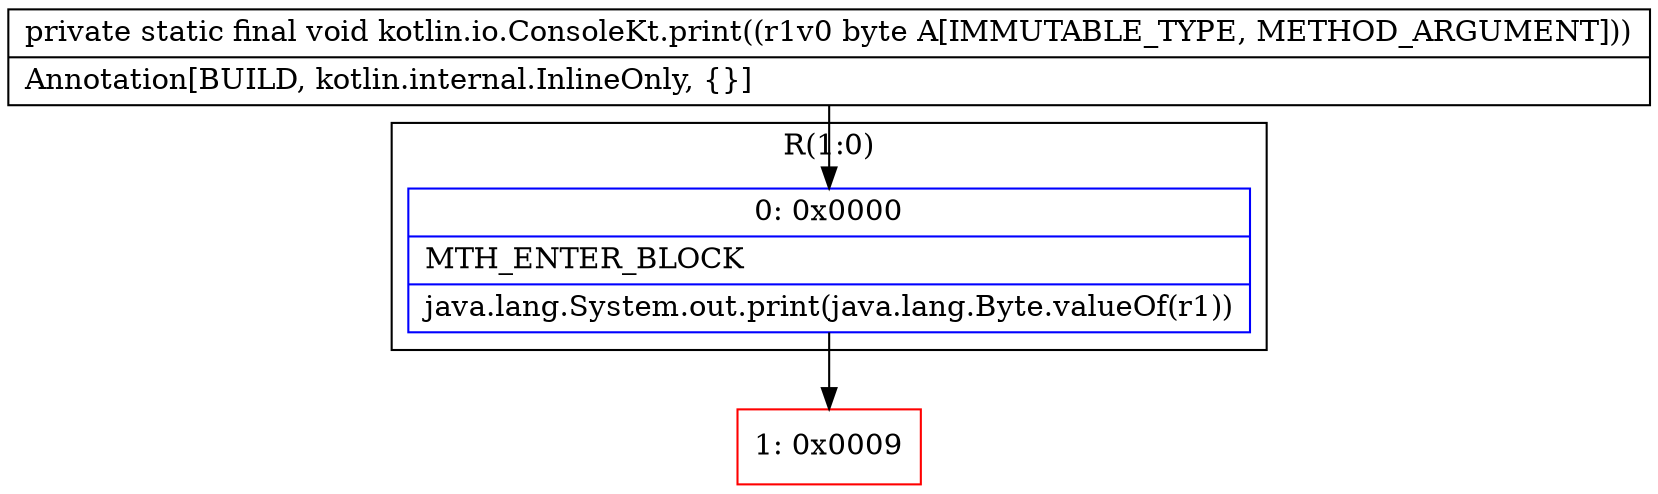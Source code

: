 digraph "CFG forkotlin.io.ConsoleKt.print(B)V" {
subgraph cluster_Region_838812788 {
label = "R(1:0)";
node [shape=record,color=blue];
Node_0 [shape=record,label="{0\:\ 0x0000|MTH_ENTER_BLOCK\l|java.lang.System.out.print(java.lang.Byte.valueOf(r1))\l}"];
}
Node_1 [shape=record,color=red,label="{1\:\ 0x0009}"];
MethodNode[shape=record,label="{private static final void kotlin.io.ConsoleKt.print((r1v0 byte A[IMMUTABLE_TYPE, METHOD_ARGUMENT]))  | Annotation[BUILD, kotlin.internal.InlineOnly, \{\}]\l}"];
MethodNode -> Node_0;
Node_0 -> Node_1;
}


